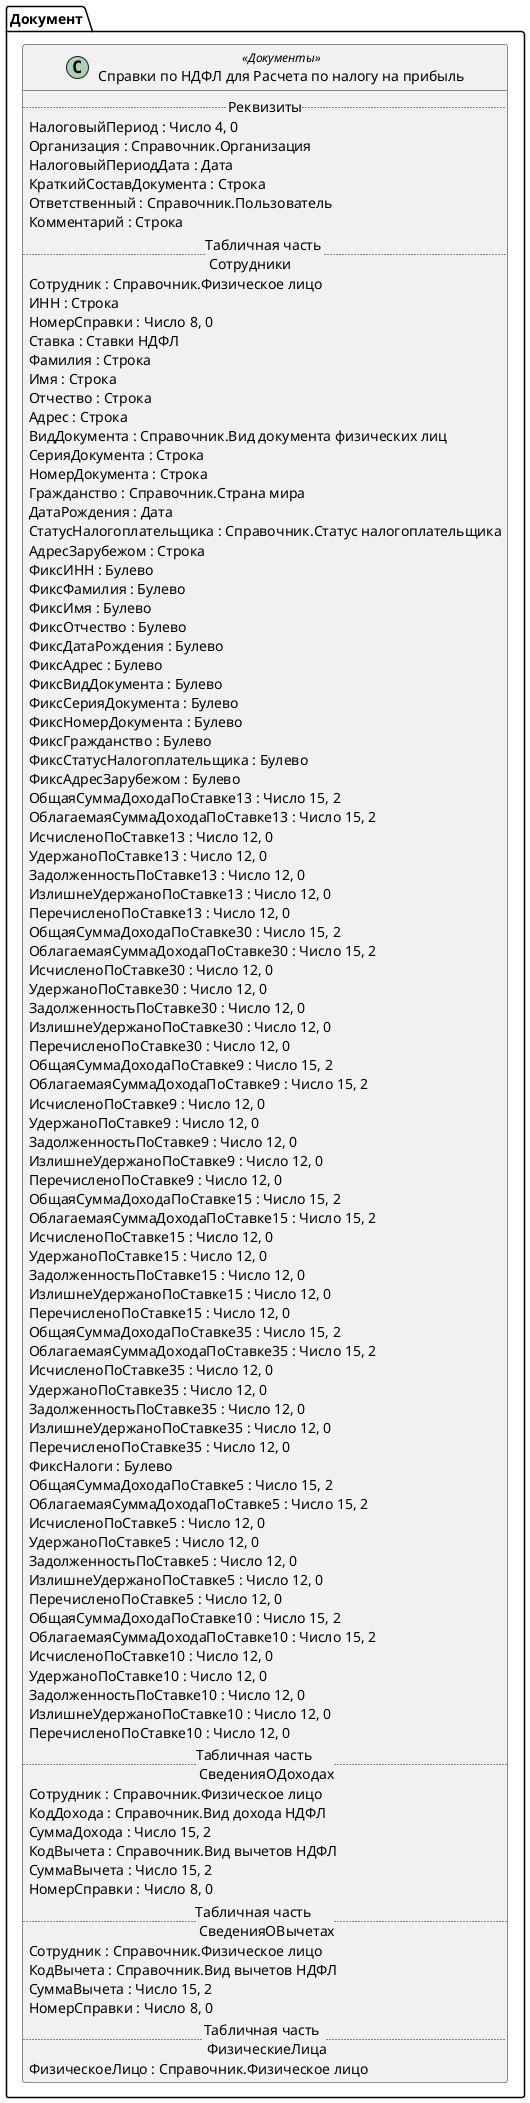 ﻿@startuml СправкиПоНДФЛДляРасчетаПоНалогуНаПрибыль
'!include templates.wsd
'..\include templates.wsd
class Документ.СправкиПоНДФЛДляРасчетаПоНалогуНаПрибыль as "Справки по НДФЛ для Расчета по налогу на прибыль" <<Документы>>
{
..Реквизиты..
НалоговыйПериод : Число 4, 0
Организация : Справочник.Организация
НалоговыйПериодДата : Дата
КраткийСоставДокумента : Строка
Ответственный : Справочник.Пользователь
Комментарий : Строка
..Табличная часть \n Сотрудники..
Сотрудник : Справочник.Физическое лицо
ИНН : Строка
НомерСправки : Число 8, 0
Ставка : Ставки НДФЛ
Фамилия : Строка
Имя : Строка
Отчество : Строка
Адрес : Строка
ВидДокумента : Справочник.Вид документа физических лиц
СерияДокумента : Строка
НомерДокумента : Строка
Гражданство : Справочник.Страна мира
ДатаРождения : Дата
СтатусНалогоплательщика : Справочник.Статус налогоплательщика
АдресЗарубежом : Строка
ФиксИНН : Булево
ФиксФамилия : Булево
ФиксИмя : Булево
ФиксОтчество : Булево
ФиксДатаРождения : Булево
ФиксАдрес : Булево
ФиксВидДокумента : Булево
ФиксСерияДокумента : Булево
ФиксНомерДокумента : Булево
ФиксГражданство : Булево
ФиксСтатусНалогоплательщика : Булево
ФиксАдресЗарубежом : Булево
ОбщаяСуммаДоходаПоСтавке13 : Число 15, 2
ОблагаемаяСуммаДоходаПоСтавке13 : Число 15, 2
ИсчисленоПоСтавке13 : Число 12, 0
УдержаноПоСтавке13 : Число 12, 0
ЗадолженностьПоСтавке13 : Число 12, 0
ИзлишнеУдержаноПоСтавке13 : Число 12, 0
ПеречисленоПоСтавке13 : Число 12, 0
ОбщаяСуммаДоходаПоСтавке30 : Число 15, 2
ОблагаемаяСуммаДоходаПоСтавке30 : Число 15, 2
ИсчисленоПоСтавке30 : Число 12, 0
УдержаноПоСтавке30 : Число 12, 0
ЗадолженностьПоСтавке30 : Число 12, 0
ИзлишнеУдержаноПоСтавке30 : Число 12, 0
ПеречисленоПоСтавке30 : Число 12, 0
ОбщаяСуммаДоходаПоСтавке9 : Число 15, 2
ОблагаемаяСуммаДоходаПоСтавке9 : Число 15, 2
ИсчисленоПоСтавке9 : Число 12, 0
УдержаноПоСтавке9 : Число 12, 0
ЗадолженностьПоСтавке9 : Число 12, 0
ИзлишнеУдержаноПоСтавке9 : Число 12, 0
ПеречисленоПоСтавке9 : Число 12, 0
ОбщаяСуммаДоходаПоСтавке15 : Число 15, 2
ОблагаемаяСуммаДоходаПоСтавке15 : Число 15, 2
ИсчисленоПоСтавке15 : Число 12, 0
УдержаноПоСтавке15 : Число 12, 0
ЗадолженностьПоСтавке15 : Число 12, 0
ИзлишнеУдержаноПоСтавке15 : Число 12, 0
ПеречисленоПоСтавке15 : Число 12, 0
ОбщаяСуммаДоходаПоСтавке35 : Число 15, 2
ОблагаемаяСуммаДоходаПоСтавке35 : Число 15, 2
ИсчисленоПоСтавке35 : Число 12, 0
УдержаноПоСтавке35 : Число 12, 0
ЗадолженностьПоСтавке35 : Число 12, 0
ИзлишнеУдержаноПоСтавке35 : Число 12, 0
ПеречисленоПоСтавке35 : Число 12, 0
ФиксНалоги : Булево
ОбщаяСуммаДоходаПоСтавке5 : Число 15, 2
ОблагаемаяСуммаДоходаПоСтавке5 : Число 15, 2
ИсчисленоПоСтавке5 : Число 12, 0
УдержаноПоСтавке5 : Число 12, 0
ЗадолженностьПоСтавке5 : Число 12, 0
ИзлишнеУдержаноПоСтавке5 : Число 12, 0
ПеречисленоПоСтавке5 : Число 12, 0
ОбщаяСуммаДоходаПоСтавке10 : Число 15, 2
ОблагаемаяСуммаДоходаПоСтавке10 : Число 15, 2
ИсчисленоПоСтавке10 : Число 12, 0
УдержаноПоСтавке10 : Число 12, 0
ЗадолженностьПоСтавке10 : Число 12, 0
ИзлишнеУдержаноПоСтавке10 : Число 12, 0
ПеречисленоПоСтавке10 : Число 12, 0
..Табличная часть \n СведенияОДоходах..
Сотрудник : Справочник.Физическое лицо
КодДохода : Справочник.Вид дохода НДФЛ
СуммаДохода : Число 15, 2
КодВычета : Справочник.Вид вычетов НДФЛ
СуммаВычета : Число 15, 2
НомерСправки : Число 8, 0
..Табличная часть \n СведенияОВычетах..
Сотрудник : Справочник.Физическое лицо
КодВычета : Справочник.Вид вычетов НДФЛ
СуммаВычета : Число 15, 2
НомерСправки : Число 8, 0
..Табличная часть \n ФизическиеЛица..
ФизическоеЛицо : Справочник.Физическое лицо
}
@enduml
